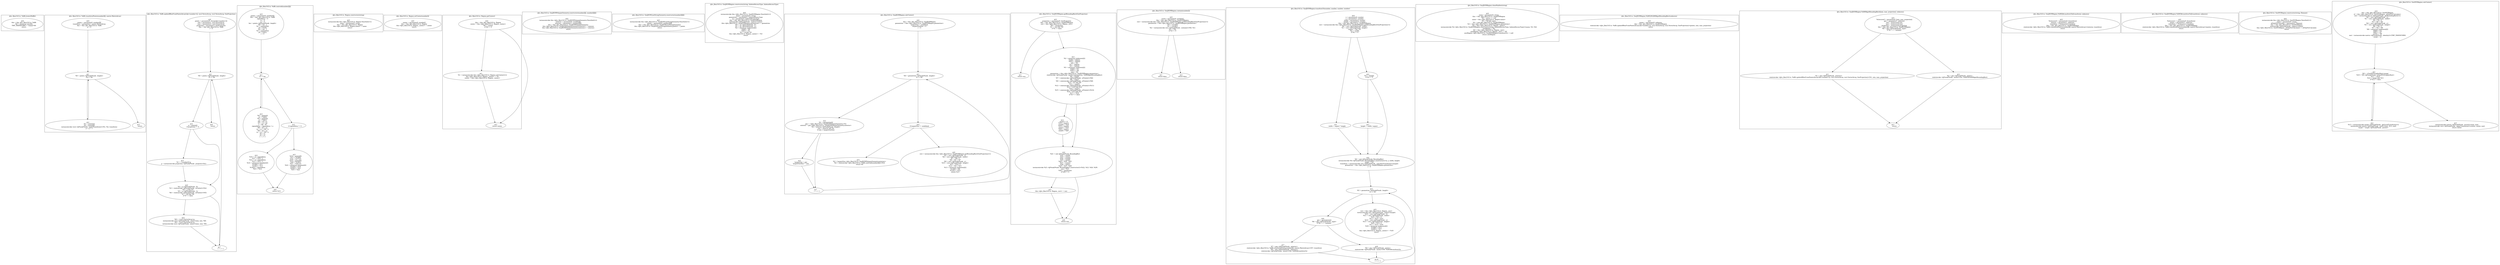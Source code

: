 digraph "143.ts" {
subgraph "cluster_@ts_files/143.ts: %dflt.[static]%dflt()" {
  label="@ts_files/143.ts: %dflt.[static]%dflt()";
  Node33720 [label="id:0
      this = this: @ts_files/143.ts: %dflt
      %0 = newarray (any)[0]
      TMP_TRANSFORM = <any[]>%0
      return"];
}
subgraph "cluster_@ts_files/143.ts: %dflt.transformPoints(number[][], matrix.MatrixArray)" {
  label="@ts_files/143.ts: %dflt.transformPoints(number[][], matrix.MatrixArray)";
  Node66420 [label="id:0
      points = parameter0: number[][]
      transform = parameter1: matrix.MatrixArray
      this = this: @ts_files/143.ts: %dflt
      p = 0"];
  Node66421 [label="id:1
      %0 = points.<@%unk/%unk: .length>
      if p < %0"];
  Node66422 [label="id:2
      %1 = points[p]
      %2 = points[p]
      instanceinvoke vec2.<@%unk/%unk: .applyTransform()>(%1, %2, transform)
      p = p + 1"];
  Node66423 [label="id:3
      return"];
  Node66420 -> Node66421;
  Node66421 -> Node66422;
  Node66421 -> Node66423;
  Node66422 -> Node66421;
}
subgraph "cluster_@ts_files/143.ts: %dflt.updateBBoxFromPoints(ArrayLike<number>[], vec2.VectorArray, vec2.VectorArray, GeoProjection)" {
  label="@ts_files/143.ts: %dflt.updateBBoxFromPoints(ArrayLike<number>[], vec2.VectorArray, vec2.VectorArray, GeoProjection)";
  Node106470 [label="id:0
      points = parameter0: ArrayLike<number>[]
      min = parameter1: vec2.VectorArray
      max = parameter2: vec2.VectorArray
      projection = parameter3: GeoProjection
      this = this: @ts_files/143.ts: %dflt
      i = 0"];
  Node106471 [label="id:1
      %0 = points.<@%unk/%unk: .length>
      if i < %0"];
  Node106472 [label="id:2
      p = points[i]
      if projection != 0"];
  Node106473 [label="id:3
      %1 = <number[]>p
      p = instanceinvoke projection.<@%unk/%unk: .project()>(%1)"];
  Node106474 [label="id:4
      %2 = p.<@%unk/%unk: .0>
      %3 = staticinvoke <@%unk/%unk: .isFinite()>(%2)
      %4 = p && %3
      %5 = p.<@%unk/%unk: .1>
      %6 = staticinvoke <@%unk/%unk: .isFinite()>(%5)
      %7 = %4 && %6
      if %7 != false"];
  Node106475 [label="id:5
      %8 = <vec2.VectorArray>p
      instanceinvoke vec2.<@%unk/%unk: .min()>(min, min, %8)
      %9 = <vec2.VectorArray>p
      instanceinvoke vec2.<@%unk/%unk: .max()>(max, max, %9)"];
  Node106476 [label="id:6
      return"];
  Node106477 [label="id:7
      i = i + 1"];
  Node106470 -> Node106471;
  Node106471 -> Node106472;
  Node106471 -> Node106476;
  Node106472 -> Node106473;
  Node106472 -> Node106474;
  Node106473 -> Node106474;
  Node106474 -> Node106475;
  Node106474 -> Node106477;
  Node106475 -> Node106477;
  Node106477 -> Node106471;
}
subgraph "cluster_@ts_files/143.ts: %dflt.centroid(number[][])" {
  label="@ts_files/143.ts: %dflt.centroid(number[][])";
  Node39500 [label="id:0
      points = parameter0: number[][]
      this = this: @ts_files/143.ts: %dflt
      signedArea = 0
      cx = 0
      cy = 0
      len = points.<@%unk/%unk: .length>
      %0 = len - 1
      %1 = points[%0]
      x0 = %1[0]
      %2 = len - 1
      %3 = points[%2]
      y0 = %3[1]
      i = 0"];
  Node39501 [label="id:1
      if i < len"];
  Node39502 [label="id:2
      %4 = points[i]
      x1 = %4[0]
      %5 = points[i]
      y1 = %5[1]
      %6 = x0 * y1
      %7 = x1 * y0
      a = %6 - %7
      signedArea = signedArea + a
      %8 = x0 + x1
      cx = cx + %8 * a
      %9 = y0 + y1
      cy = cy + %9 * a
      x0 = x1
      y0 = y1
      i = i + 1"];
  Node39503 [label="id:3
      if signedArea != 0"];
  Node39504 [label="id:4
      %10 = cx / signedArea
      %11 = %10 / 3
      %12 = cy / signedArea
      %13 = %12 / 3
      %14 = newarray (number)[3]
      %14[0] = %11
      %14[1] = %13
      %14[2] = signedArea
      %15 = %14"];
  Node39505 [label="id:5
      %16 = points[0]
      %17 = %16[0]
      %18 = %17 || 0
      %19 = points[0]
      %20 = %19[1]
      %21 = %20 || 0
      %22 = newarray (boolean)[2]
      %22[0] = %18
      %22[1] = %21
      %15 = %22"];
  Node39506 [label="id:6
      return %15"];
  Node39500 -> Node39501;
  Node39501 -> Node39502;
  Node39501 -> Node39503;
  Node39502 -> Node39501;
  Node39503 -> Node39504;
  Node39503 -> Node39505;
  Node39504 -> Node39506;
  Node39505 -> Node39506;
}
subgraph "cluster_@ts_files/143.ts: Region.constructor(string)" {
  label="@ts_files/143.ts: Region.constructor(string)";
  Node41110 [label="id:0
      instanceinvoke this.<@ts_files/143.ts: Region.%instInit()>()
      name = parameter0: string
      this = this: @ts_files/143.ts: Region
      this.<@ts_files/143.ts: Region.name> = name
      return"];
}
subgraph "cluster_@ts_files/143.ts: Region.setCenter(number[])" {
  label="@ts_files/143.ts: Region.setCenter(number[])";
  Node40000 [label="id:0
      center = parameter0: number[]
      this = this: @ts_files/143.ts: Region
      this.<@ts_files/143.ts: Region._center> = center
      return"];
}
subgraph "cluster_@ts_files/143.ts: Region.getCenter()" {
  label="@ts_files/143.ts: Region.getCenter()";
  Node31550 [label="id:0
      this = this: @ts_files/143.ts: Region
      center = this.<@ts_files/143.ts: Region._center>
      %0 = !center
      if %0 != 0"];
  Node31551 [label="id:1
      %1 = instanceinvoke this.<@ts_files/143.ts: Region.calcCenter()>()
      this.<@ts_files/143.ts: Region._center> = %1
      center = this.<@ts_files/143.ts: Region._center>"];
  Node31552 [label="id:2
      return center"];
  Node31550 -> Node31551;
  Node31550 -> Node31552;
  Node31551 -> Node31552;
}
subgraph "cluster_@ts_files/143.ts: Region.calcCenter()" {
  label="@ts_files/143.ts: Region.calcCenter()";
}
subgraph "cluster_@ts_files/143.ts: GeoJSONPolygonGeometry.constructor(number[][], number[][][])" {
  label="@ts_files/143.ts: GeoJSONPolygonGeometry.constructor(number[][], number[][][])";
  Node73150 [label="id:0
      instanceinvoke this.<@ts_files/143.ts: GeoJSONPolygonGeometry.%instInit()>()
      exterior = parameter0: number[][]
      interiors = parameter1: number[][][]
      this = this: @ts_files/143.ts: GeoJSONPolygonGeometry
      this.<@ts_files/143.ts: GeoJSONPolygonGeometry.exterior> = exterior
      this.<@ts_files/143.ts: GeoJSONPolygonGeometry.interiors> = interiors
      return"];
}
subgraph "cluster_@ts_files/143.ts: GeoJSONLineStringGeometry.constructor(number[][][])" {
  label="@ts_files/143.ts: GeoJSONLineStringGeometry.constructor(number[][][])";
  Node65010 [label="id:0
      instanceinvoke this.<@ts_files/143.ts: GeoJSONLineStringGeometry.%instInit()>()
      points = parameter0: number[][][]
      this = this: @ts_files/143.ts: GeoJSONLineStringGeometry
      this.<@ts_files/143.ts: GeoJSONLineStringGeometry.points> = points
      return"];
}
subgraph "cluster_@ts_files/143.ts: GeoJSONRegion.constructor(string, IndexedAccessType, IndexedAccessType)" {
  label="@ts_files/143.ts: GeoJSONRegion.constructor(string, IndexedAccessType, IndexedAccessType)";
  Node82940 [label="id:0
      instanceinvoke this.<@ts_files/143.ts: GeoJSONRegion.%instInit()>()
      name = parameter0: string
      geometries = parameter1: IndexedAccessType
      cp = parameter2: IndexedAccessType
      this = this: @ts_files/143.ts: GeoJSONRegion
      staticinvoke <@%unk/%unk: .super()>(name)
      this.<@ts_files/143.ts: GeoJSONRegion.geometries> = geometries
      %0 = cp.<@%unk/%unk: .0>
      %1 = cp.<@%unk/%unk: .1>
      %2 = newarray (unknown)[2]
      %2[0] = %0
      %2[1] = %1
      %3 = cp && %2
      this.<@ts_files/143.ts: Region._center> = %3
      return"];
}
subgraph "cluster_@ts_files/143.ts: GeoJSONRegion.calcCenter()" {
  label="@ts_files/143.ts: GeoJSONRegion.calcCenter()";
  Node38350 [label="id:0
      this = this: @ts_files/143.ts: GeoJSONRegion
      geometries = this.<@ts_files/143.ts: GeoJSONRegion.geometries>
      largestGeo = undefined
      largestGeoSize = 0
      i = 0"];
  Node38351 [label="id:1
      %0 = geometries.<@%unk/%unk: .length>
      if i < %0"];
  Node38352 [label="id:2
      %1 = geometries[i]
      geo = <@ts_files/143.ts: GeoJSONPolygonGeometry>%1
      exterior = geo.<@ts_files/143.ts: GeoJSONPolygonGeometry.exterior>
      %2 = exterior.<@%unk/%unk: .length>
      size = exterior && %2
      if size > largestGeoSize"];
  Node38353 [label="id:3
      largestGeo = geo
      largestGeoSize = size"];
  Node38354 [label="id:4
      if largestGeo != undefined"];
  Node38355 [label="id:5
      %3 = largestGeo.<@ts_files/143.ts: GeoJSONPolygonGeometry.exterior>
      %4 = staticinvoke <@ts_files/143.ts: %dflt.centroid(number[][])>(%3)
      return %4"];
  Node38356 [label="id:6
      rect = instanceinvoke this.<@ts_files/143.ts: GeoJSONRegion.getBoundingRect(GeoProjection)>()
      %5 = rect.<@%unk/%unk: .x>
      %6 = rect.<@%unk/%unk: .width>
      %7 = %6 / 2
      %8 = %5 + %7
      %9 = rect.<@%unk/%unk: .y>
      %10 = rect.<@%unk/%unk: .height>
      %11 = %10 / 2
      %12 = %9 + %11
      %13 = newarray (unknown)[2]
      %13[0] = %8
      %13[1] = %12
      return %13"];
  Node38357 [label="id:7
      i = i + 1"];
  Node38350 -> Node38351;
  Node38351 -> Node38352;
  Node38351 -> Node38354;
  Node38352 -> Node38353;
  Node38352 -> Node38357;
  Node38353 -> Node38357;
  Node38354 -> Node38355;
  Node38354 -> Node38356;
  Node38357 -> Node38351;
}
subgraph "cluster_@ts_files/143.ts: GeoJSONRegion.getBoundingRect(GeoProjection)" {
  label="@ts_files/143.ts: GeoJSONRegion.getBoundingRect(GeoProjection)";
  Node56990 [label="id:0
      projection = parameter0: GeoProjection
      this = this: @ts_files/143.ts: GeoJSONRegion
      rect = this.<@ts_files/143.ts: Region._rect>
      %0 = !projection
      %1 = rect && %0
      if %1 != false"];
  Node56991 [label="id:1
      return rect"];
  Node56992 [label="id:2
      %2 = newarray (unknown)[2]
      %2[0] = Infinity
      %2[1] = Infinity
      min = %2
      %3 = -Infinity
      %4 = -Infinity
      %5 = newarray (unknown)[2]
      %5[0] = %3
      %5[1] = %4
      max = %5
      geometries = this.<@ts_files/143.ts: GeoJSONRegion.geometries>
      staticinvoke <@%unk/%unk: .each()>(geometries, %AM0$getBoundingRect)
      %6 = min[0]
      %7 = staticinvoke <@%unk/%unk: .isFinite()>(%6)
      %8 = min[1]
      %9 = staticinvoke <@%unk/%unk: .isFinite()>(%8)
      %10 = %7 && %9
      %11 = max[0]
      %12 = staticinvoke <@%unk/%unk: .isFinite()>(%11)
      %13 = %10 && %12
      %14 = max[1]
      %15 = staticinvoke <@%unk/%unk: .isFinite()>(%14)
      %16 = %13 && %15
      %17 = !%16
      if %17 != false"];
  Node56993 [label="id:3
      max[1] = 0
      %18 = max[1]
      max[0] = %18
      %19 = max[0]
      min[1] = %19
      %20 = min[1]
      min[0] = %20"];
  Node56994 [label="id:4
      %21 = new @%unk/%unk: BoundingRect
      %22 = min[0]
      %23 = min[1]
      %24 = max[0]
      %25 = min[0]
      %26 = %24 - %25
      %27 = max[1]
      %28 = min[1]
      %29 = %27 - %28
      instanceinvoke %21.<@%unk/%unk: BoundingRect.constructor()>(%22, %23, %26, %29)
      rect = %21
      %30 = !projection
      if %30 != 0"];
  Node56995 [label="id:5
      this.<@ts_files/143.ts: Region._rect> = rect"];
  Node56996 [label="id:6
      return rect"];
  Node56990 -> Node56991;
  Node56990 -> Node56992;
  Node56992 -> Node56993;
  Node56992 -> Node56994;
  Node56993 -> Node56994;
  Node56994 -> Node56995;
  Node56994 -> Node56996;
  Node56995 -> Node56996;
}
subgraph "cluster_@ts_files/143.ts: GeoJSONRegion.contain(number[])" {
  label="@ts_files/143.ts: GeoJSONRegion.contain(number[])";
  Node44040 [label="id:0
      coord = parameter0: number[]
      this = this: @ts_files/143.ts: GeoJSONRegion
      rect = instanceinvoke this.<@ts_files/143.ts: GeoJSONRegion.getBoundingRect(GeoProjection)>()
      geometries = this.<@ts_files/143.ts: GeoJSONRegion.geometries>
      %0 = coord[0]
      %1 = coord[1]
      %2 = instanceinvoke rect.<@%unk/%unk: .contain()>(%0, %1)
      %3 = !%2
      if %3 != 0"];
  Node44041 [label="id:1
      return false"];
  Node44042 [label="id:2
      return false"];
  Node44040 -> Node44041;
  Node44040 -> Node44042;
}
subgraph "cluster_@ts_files/143.ts: GeoJSONRegion.transformTo(number, number, number, number)" {
  label="@ts_files/143.ts: GeoJSONRegion.transformTo(number, number, number, number)";
  Node68300 [label="id:0
      x = parameter0: number
      y = parameter1: number
      width = parameter2: number
      height = parameter3: number
      this = this: @ts_files/143.ts: GeoJSONRegion
      rect = instanceinvoke this.<@ts_files/143.ts: GeoJSONRegion.getBoundingRect(GeoProjection)>()
      %0 = rect.<@%unk/%unk: .width>
      %1 = rect.<@%unk/%unk: .height>
      aspect = %0 / %1
      %2 = !width
      if %2 != 0"];
  Node68301 [label="id:1
      width = aspect * height"];
  Node68302 [label="id:2
      %3 = !height
      if %3 != 0"];
  Node68303 [label="id:3
      height = width / aspect"];
  Node68304 [label="id:4
      %4 = new @%unk/%unk: BoundingRect
      instanceinvoke %4.<@%unk/%unk: BoundingRect.constructor()>(x, y, width, height)
      target = %4
      transform = instanceinvoke rect.<@%unk/%unk: .calculateTransform()>(target)
      geometries = this.<@ts_files/143.ts: GeoJSONRegion.geometries>
      i = 0"];
  Node68305 [label="id:5
      %5 = geometries.<@%unk/%unk: .length>
      if i < %5"];
  Node68306 [label="id:6
      geo = geometries[i]
      %6 = geo.<@%unk/%unk: .type>
      if %6 === 'polygon'"];
  Node68307 [label="id:7
      %7 = geo.<@%unk/%unk: .exterior>
      staticinvoke <@ts_files/143.ts: %dflt.transformPoints(number[][], matrix.MatrixArray)>(%7, transform)
      %8 = geo.<@%unk/%unk: .interiors>
      staticinvoke <@%unk/%unk: .each()>(%8, %AM2$transformTo)"];
  Node68308 [label="id:8
      %9 = geo.<@%unk/%unk: .points>
      staticinvoke <@%unk/%unk: .each()>(%9, %AM3$transformTo)"];
  Node68309 [label="id:9
      rect = this.<@ts_files/143.ts: Region._rect>
      instanceinvoke rect.<@%unk/%unk: .copy()>(target)
      %10 = rect.<@%unk/%unk: .x>
      %11 = rect.<@%unk/%unk: .width>
      %12 = %11 / 2
      %13 = %10 + %12
      %14 = rect.<@%unk/%unk: .y>
      %15 = rect.<@%unk/%unk: .height>
      %16 = %15 / 2
      %17 = %14 + %16
      %18 = newarray (unknown)[2]
      %18[0] = %13
      %18[1] = %17
      this.<@ts_files/143.ts: Region._center> = %18
      return"];
  Node683010 [label="id:10
      i = i + 1"];
  Node68300 -> Node68301;
  Node68300 -> Node68302;
  Node68301 -> Node68304;
  Node68302 -> Node68303;
  Node68302 -> Node68304;
  Node68303 -> Node68304;
  Node68304 -> Node68305;
  Node68305 -> Node68306;
  Node68305 -> Node68309;
  Node68306 -> Node68307;
  Node68306 -> Node68308;
  Node68307 -> Node683010;
  Node68308 -> Node683010;
  Node683010 -> Node68305;
}
subgraph "cluster_@ts_files/143.ts: GeoJSONRegion.cloneShallow(string)" {
  label="@ts_files/143.ts: GeoJSONRegion.cloneShallow(string)";
  Node47450 [label="id:0
      name = parameter0: string
      this = this: @ts_files/143.ts: GeoJSONRegion
      %0 = name == null
      name = this.<@ts_files/143.ts: Region.name>
      %1 = %0 && name
      %2 = new @ts_files/143.ts: GeoJSONRegion
      %3 = this.<@ts_files/143.ts: GeoJSONRegion.geometries>
      %4 = this.<@ts_files/143.ts: Region._center>
      instanceinvoke %2.<@ts_files/143.ts: GeoJSONRegion.constructor(string, IndexedAccessType, IndexedAccessType)>(name, %3, %4)
      newRegion = %2
      %5 = this.<@ts_files/143.ts: Region._rect>
      newRegion.<@ts_files/143.ts: Region._rect> = %5
      newRegion.<@ts_files/143.ts: GeoJSONRegion.transformTo> = null
      return newRegion"];
}
subgraph "cluster_@ts_files/143.ts: GeoJSONRegion.%AM1$%AM0$getBoundingRect(unknown)" {
  label="@ts_files/143.ts: GeoJSONRegion.%AM1$%AM0$getBoundingRect(unknown)";
  Node56740 [label="id:0
      points = parameter0: unknown
      this = this: @ts_files/143.ts: GeoJSONRegion
      staticinvoke <@ts_files/143.ts: %dflt.updateBBoxFromPoints(ArrayLike<number>[], vec2.VectorArray, vec2.VectorArray, GeoProjection)>(points, min, max, projection)
      return"];
}
subgraph "cluster_@ts_files/143.ts: GeoJSONRegion.%AM0$getBoundingRect([min, max, projection], unknown)" {
  label="@ts_files/143.ts: GeoJSONRegion.%AM0$getBoundingRect([min, max, projection], unknown)";
  Node75570 [label="id:0
      %closures0 = parameter0: [min, max, projection]
      geo = parameter1: unknown
      min = %closures0.min
      max = %closures0.max
      projection = %closures0.projection
      this = this: @ts_files/143.ts: GeoJSONRegion
      %0 = geo.<@%unk/%unk: .type>
      if %0 === 'polygon'"];
  Node75571 [label="id:1
      %1 = geo.<@%unk/%unk: .exterior>
      staticinvoke <@ts_files/143.ts: %dflt.updateBBoxFromPoints(ArrayLike<number>[], vec2.VectorArray, vec2.VectorArray, GeoProjection)>(%1, min, max, projection)"];
  Node75572 [label="id:2
      %2 = geo.<@%unk/%unk: .points>
      staticinvoke <@%unk/%unk: .each()>(%2, %AM1$%AM0$getBoundingRect)"];
  Node75573 [label="id:3
      return"];
  Node75570 -> Node75571;
  Node75570 -> Node75572;
  Node75571 -> Node75573;
  Node75572 -> Node75573;
}
subgraph "cluster_@ts_files/143.ts: GeoJSONRegion.%AM2$transformTo([transform], unknown)" {
  label="@ts_files/143.ts: GeoJSONRegion.%AM2$transformTo([transform], unknown)";
  Node63030 [label="id:0
      %closures0 = parameter0: [transform]
      interior = parameter1: unknown
      transform = %closures0.transform
      this = this: @ts_files/143.ts: GeoJSONRegion
      staticinvoke <@ts_files/143.ts: %dflt.transformPoints(number[][], matrix.MatrixArray)>(interior, transform)
      return"];
}
subgraph "cluster_@ts_files/143.ts: GeoJSONRegion.%AM3$transformTo([transform], unknown)" {
  label="@ts_files/143.ts: GeoJSONRegion.%AM3$transformTo([transform], unknown)";
  Node63040 [label="id:0
      %closures1 = parameter0: [transform]
      points = parameter1: unknown
      transform = %closures1.transform
      this = this: @ts_files/143.ts: GeoJSONRegion
      staticinvoke <@ts_files/143.ts: %dflt.transformPoints(number[][], matrix.MatrixArray)>(points, transform)
      return"];
}
subgraph "cluster_@ts_files/143.ts: GeoSVGRegion.constructor(string, Element)" {
  label="@ts_files/143.ts: GeoSVGRegion.constructor(string, Element)";
  Node54240 [label="id:0
      instanceinvoke this.<@ts_files/143.ts: GeoSVGRegion.%instInit()>()
      name = parameter0: string
      elOnlyForCalculate = parameter1: Element
      this = this: @ts_files/143.ts: GeoSVGRegion
      staticinvoke <@%unk/%unk: .super()>(name)
      this.<@ts_files/143.ts: GeoSVGRegion._elOnlyForCalculate> = elOnlyForCalculate
      return"];
}
subgraph "cluster_@ts_files/143.ts: GeoSVGRegion.calcCenter()" {
  label="@ts_files/143.ts: GeoSVGRegion.calcCenter()";
  Node37610 [label="id:0
      this = this: @ts_files/143.ts: GeoSVGRegion
      el = this.<@ts_files/143.ts: GeoSVGRegion._elOnlyForCalculate>
      rect = instanceinvoke el.<@%unk/%unk: .getBoundingRect()>()
      %0 = rect.<@%unk/%unk: .x>
      %1 = rect.<@%unk/%unk: .width>
      %2 = %1 / 2
      %3 = %0 + %2
      %4 = rect.<@%unk/%unk: .y>
      %5 = rect.<@%unk/%unk: .height>
      %6 = %5 / 2
      %7 = %4 + %6
      %8 = newarray (unknown)[2]
      %8[0] = %3
      %8[1] = %7
      center = %8
      mat = instanceinvoke matrix.<@%unk/%unk: .identity()>(TMP_TRANSFORM)
      target = el"];
  Node37611 [label="id:1
      %9 = <GeoSVGGraphicRoot>target
      %10 = %9.<@%unk/%unk: .isGeoSVGGraphicRoot>
      %11 = !%10
      %12 = target && %11
      if %12 != false"];
  Node37612 [label="id:2
      %13 = instanceinvoke target.<@%unk/%unk: .getLocalTransform()>()
      instanceinvoke matrix.<@%unk/%unk: .mul()>(mat, %13, mat)
      target = target.<@%unk/%unk: .parent>"];
  Node37613 [label="id:3
      instanceinvoke matrix.<@%unk/%unk: .invert()>(mat, mat)
      instanceinvoke vec2.<@%unk/%unk: .applyTransform()>(center, center, mat)
      return center"];
  Node37610 -> Node37611;
  Node37611 -> Node37612;
  Node37611 -> Node37613;
  Node37612 -> Node37611;
}
}
